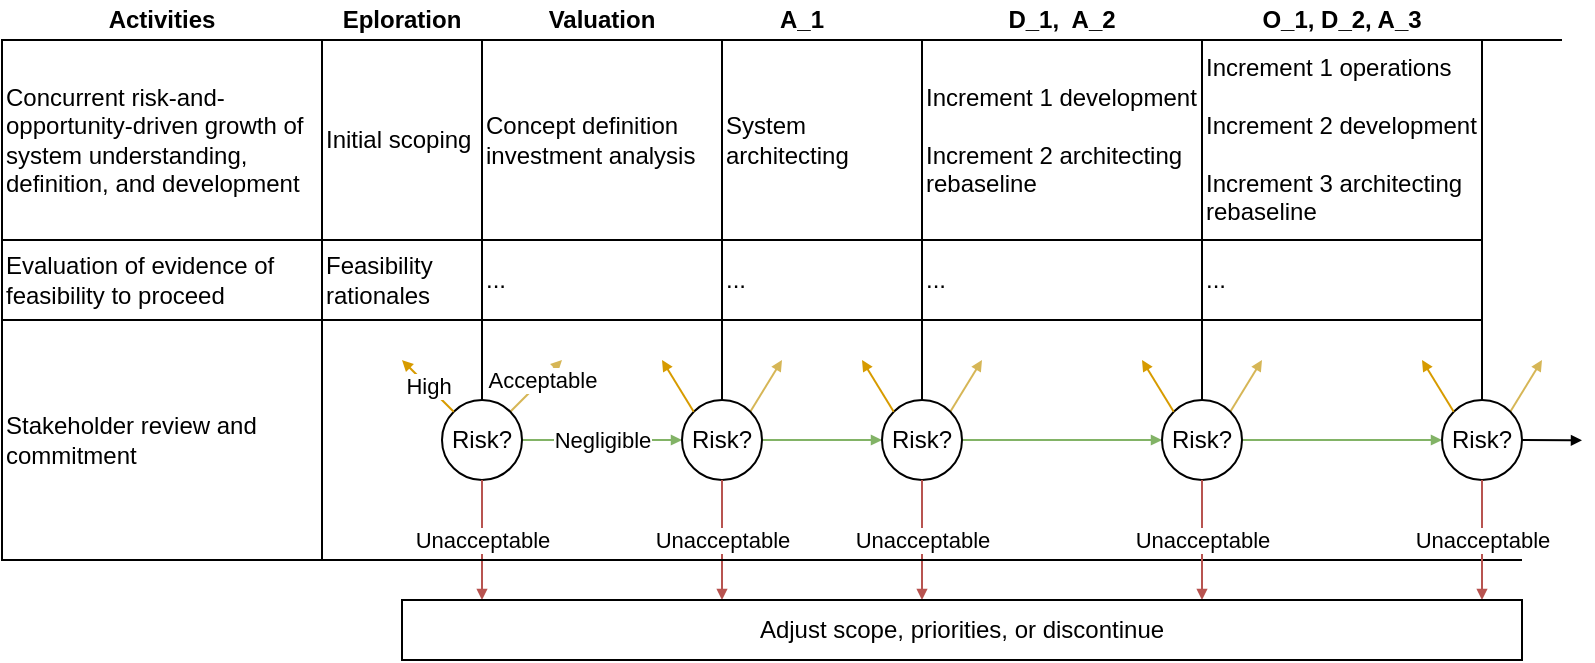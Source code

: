 <mxfile>
    <diagram id="T9uuaTeBy4bPSP1g8a4x" name="Page-1">
        <mxGraphModel dx="397" dy="244" grid="1" gridSize="10" guides="1" tooltips="1" connect="1" arrows="1" fold="1" page="1" pageScale="1" pageWidth="827" pageHeight="1169" background="#FFFFFF" math="0" shadow="0">
            <root>
                <mxCell id="0"/>
                <mxCell id="1" parent="0"/>
                <mxCell id="314" value="&lt;b&gt;Activities&lt;/b&gt;" style="rounded=0;whiteSpace=wrap;html=1;strokeColor=none;fillColor=none;" vertex="1" parent="1">
                    <mxGeometry y="20" width="160" height="20" as="geometry"/>
                </mxCell>
                <mxCell id="315" value="Concurrent risk-and-opportunity-driven growth of system understanding, definition, and development" style="rounded=0;whiteSpace=wrap;html=1;align=left;" vertex="1" parent="1">
                    <mxGeometry y="40" width="160" height="100" as="geometry"/>
                </mxCell>
                <mxCell id="316" value="Evaluation of evidence of feasibility to proceed" style="rounded=0;whiteSpace=wrap;html=1;align=left;" vertex="1" parent="1">
                    <mxGeometry y="140" width="160" height="40" as="geometry"/>
                </mxCell>
                <mxCell id="317" value="Stakeholder review and commitment" style="rounded=0;whiteSpace=wrap;html=1;align=left;" vertex="1" parent="1">
                    <mxGeometry y="180" width="160" height="120" as="geometry"/>
                </mxCell>
                <mxCell id="322" value="Acceptable" style="edgeStyle=none;html=1;exitX=1;exitY=0;exitDx=0;exitDy=0;endArrow=block;endFill=1;startSize=3;endSize=3;fillColor=#fff2cc;strokeColor=#d6b656;" edge="1" parent="1" source="318">
                    <mxGeometry x="0.227" relative="1" as="geometry">
                        <mxPoint x="274.142" y="225.858" as="sourcePoint"/>
                        <mxPoint x="280" y="200" as="targetPoint"/>
                        <mxPoint as="offset"/>
                    </mxGeometry>
                </mxCell>
                <mxCell id="330" style="edgeStyle=none;rounded=0;html=1;entryX=1;entryY=1;entryDx=0;entryDy=0;endArrow=none;endFill=0;startSize=3;endSize=3;exitX=0.5;exitY=0;exitDx=0;exitDy=0;" edge="1" parent="1" source="318" target="326">
                    <mxGeometry relative="1" as="geometry">
                        <mxPoint x="280" y="240" as="sourcePoint"/>
                        <mxPoint x="260" y="220.0" as="targetPoint"/>
                    </mxGeometry>
                </mxCell>
                <mxCell id="442" value="Negligible" style="edgeStyle=none;rounded=0;html=1;exitX=1;exitY=0.5;exitDx=0;exitDy=0;entryX=0;entryY=0.5;entryDx=0;entryDy=0;endArrow=block;endFill=1;startSize=3;endSize=3;fillColor=#d5e8d4;strokeColor=#82b366;" edge="1" parent="1" source="318" target="388">
                    <mxGeometry relative="1" as="geometry"/>
                </mxCell>
                <mxCell id="318" value="Risk?" style="ellipse;whiteSpace=wrap;html=1;fillColor=none;" vertex="1" parent="1">
                    <mxGeometry x="220" y="220" width="40" height="40" as="geometry"/>
                </mxCell>
                <mxCell id="320" value="High" style="endArrow=block;html=1;exitX=0;exitY=0;exitDx=0;exitDy=0;endFill=1;startSize=3;endSize=3;fillColor=#ffe6cc;strokeColor=#d79b00;" edge="1" parent="1" source="318">
                    <mxGeometry width="50" height="50" relative="1" as="geometry">
                        <mxPoint x="180" y="260" as="sourcePoint"/>
                        <mxPoint x="200" y="200" as="targetPoint"/>
                    </mxGeometry>
                </mxCell>
                <mxCell id="325" value="Initial scoping" style="rounded=0;whiteSpace=wrap;html=1;fillColor=none;align=left;" vertex="1" parent="1">
                    <mxGeometry x="160" y="40" width="80" height="100" as="geometry"/>
                </mxCell>
                <mxCell id="326" value="Feasibility rationales" style="rounded=0;whiteSpace=wrap;html=1;fillColor=none;align=left;" vertex="1" parent="1">
                    <mxGeometry x="160" y="140" width="80" height="40" as="geometry"/>
                </mxCell>
                <mxCell id="324" value="Unacceptable" style="edgeStyle=none;html=1;endArrow=block;endFill=1;startSize=3;endSize=3;exitX=0.5;exitY=1;exitDx=0;exitDy=0;fillColor=#f8cecc;strokeColor=#b85450;" edge="1" parent="1" source="318">
                    <mxGeometry relative="1" as="geometry">
                        <mxPoint x="260" y="260" as="sourcePoint"/>
                        <mxPoint x="240" y="320" as="targetPoint"/>
                    </mxGeometry>
                </mxCell>
                <mxCell id="344" value="Concept definition investment analysis" style="rounded=0;whiteSpace=wrap;html=1;fillColor=none;align=left;" vertex="1" parent="1">
                    <mxGeometry x="240" y="40" width="120" height="100" as="geometry"/>
                </mxCell>
                <mxCell id="345" value="..." style="rounded=0;whiteSpace=wrap;html=1;fillColor=none;align=left;" vertex="1" parent="1">
                    <mxGeometry x="240" y="140" width="120" height="40" as="geometry"/>
                </mxCell>
                <mxCell id="371" value="System architecting" style="rounded=0;whiteSpace=wrap;html=1;fillColor=none;align=left;" vertex="1" parent="1">
                    <mxGeometry x="360" y="40" width="100" height="100" as="geometry"/>
                </mxCell>
                <mxCell id="372" value="..." style="rounded=0;whiteSpace=wrap;html=1;fillColor=none;align=left;" vertex="1" parent="1">
                    <mxGeometry x="360" y="140" width="100" height="40" as="geometry"/>
                </mxCell>
                <mxCell id="379" value="Increment 1 development&lt;br&gt;&lt;br&gt;Increment 2 architecting rebaseline" style="rounded=0;whiteSpace=wrap;html=1;fillColor=none;align=left;" vertex="1" parent="1">
                    <mxGeometry x="460" y="40" width="140" height="100" as="geometry"/>
                </mxCell>
                <mxCell id="380" value="..." style="rounded=0;whiteSpace=wrap;html=1;fillColor=none;align=left;" vertex="1" parent="1">
                    <mxGeometry x="460" y="140" width="140" height="40" as="geometry"/>
                </mxCell>
                <mxCell id="387" value="" style="edgeStyle=none;html=1;exitX=1;exitY=0;exitDx=0;exitDy=0;endArrow=block;endFill=1;startSize=3;endSize=3;fillColor=#fff2cc;strokeColor=#d6b656;" edge="1" parent="1" source="388">
                    <mxGeometry x="0.227" relative="1" as="geometry">
                        <mxPoint x="394.142" y="225.858" as="sourcePoint"/>
                        <mxPoint x="390" y="200" as="targetPoint"/>
                        <mxPoint as="offset"/>
                    </mxGeometry>
                </mxCell>
                <mxCell id="395" style="edgeStyle=none;rounded=0;html=1;exitX=0.5;exitY=0;exitDx=0;exitDy=0;entryX=0;entryY=1;entryDx=0;entryDy=0;endArrow=none;endFill=0;startSize=3;endSize=3;" edge="1" parent="1" source="388" target="372">
                    <mxGeometry relative="1" as="geometry"/>
                </mxCell>
                <mxCell id="443" style="edgeStyle=none;rounded=0;html=1;exitX=1;exitY=0.5;exitDx=0;exitDy=0;entryX=0;entryY=0.5;entryDx=0;entryDy=0;endArrow=block;endFill=1;startSize=3;endSize=3;fillColor=#d5e8d4;strokeColor=#82b366;" edge="1" parent="1" source="388" target="392">
                    <mxGeometry relative="1" as="geometry"/>
                </mxCell>
                <mxCell id="388" value="Risk?" style="ellipse;whiteSpace=wrap;html=1;fillColor=none;" vertex="1" parent="1">
                    <mxGeometry x="340" y="220" width="40" height="40" as="geometry"/>
                </mxCell>
                <mxCell id="389" value="" style="endArrow=block;html=1;exitX=0;exitY=0;exitDx=0;exitDy=0;endFill=1;startSize=3;endSize=3;fillColor=#ffe6cc;strokeColor=#d79b00;" edge="1" parent="1" source="388">
                    <mxGeometry width="50" height="50" relative="1" as="geometry">
                        <mxPoint x="300" y="260" as="sourcePoint"/>
                        <mxPoint x="330" y="200" as="targetPoint"/>
                    </mxGeometry>
                </mxCell>
                <mxCell id="390" value="Unacceptable" style="edgeStyle=none;html=1;endArrow=block;endFill=1;startSize=3;endSize=3;exitX=0.5;exitY=1;exitDx=0;exitDy=0;fillColor=#f8cecc;strokeColor=#b85450;" edge="1" parent="1" source="388">
                    <mxGeometry relative="1" as="geometry">
                        <mxPoint x="380" y="260" as="sourcePoint"/>
                        <mxPoint x="360" y="320" as="targetPoint"/>
                    </mxGeometry>
                </mxCell>
                <mxCell id="391" value="" style="edgeStyle=none;html=1;exitX=1;exitY=0;exitDx=0;exitDy=0;endArrow=block;endFill=1;startSize=3;endSize=3;fillColor=#fff2cc;strokeColor=#d6b656;" edge="1" parent="1">
                    <mxGeometry x="0.227" relative="1" as="geometry">
                        <mxPoint x="474.142" y="225.858" as="sourcePoint"/>
                        <mxPoint x="490" y="200" as="targetPoint"/>
                        <mxPoint as="offset"/>
                    </mxGeometry>
                </mxCell>
                <mxCell id="396" style="edgeStyle=none;rounded=0;html=1;exitX=0.5;exitY=0;exitDx=0;exitDy=0;entryX=0;entryY=1;entryDx=0;entryDy=0;endArrow=none;endFill=0;startSize=3;endSize=3;" edge="1" parent="1" target="380">
                    <mxGeometry relative="1" as="geometry">
                        <mxPoint x="460" y="220" as="sourcePoint"/>
                    </mxGeometry>
                </mxCell>
                <mxCell id="444" style="edgeStyle=none;rounded=0;html=1;exitX=1;exitY=0.5;exitDx=0;exitDy=0;entryX=0;entryY=0.5;entryDx=0;entryDy=0;endArrow=block;endFill=1;startSize=3;endSize=3;fillColor=#d5e8d4;strokeColor=#82b366;" edge="1" parent="1" target="427">
                    <mxGeometry relative="1" as="geometry">
                        <mxPoint x="480" y="240" as="sourcePoint"/>
                    </mxGeometry>
                </mxCell>
                <mxCell id="392" value="Risk?" style="ellipse;whiteSpace=wrap;html=1;fillColor=none;" vertex="1" parent="1">
                    <mxGeometry x="440" y="220" width="40" height="40" as="geometry"/>
                </mxCell>
                <mxCell id="393" value="" style="endArrow=block;html=1;exitX=0;exitY=0;exitDx=0;exitDy=0;endFill=1;startSize=3;endSize=3;fillColor=#ffe6cc;strokeColor=#d79b00;" edge="1" parent="1" source="392">
                    <mxGeometry width="50" height="50" relative="1" as="geometry">
                        <mxPoint x="380" y="260" as="sourcePoint"/>
                        <mxPoint x="430" y="200" as="targetPoint"/>
                    </mxGeometry>
                </mxCell>
                <mxCell id="394" value="Unacceptable" style="edgeStyle=none;html=1;endArrow=block;endFill=1;startSize=3;endSize=3;exitX=0.5;exitY=1;exitDx=0;exitDy=0;fillColor=#f8cecc;strokeColor=#b85450;" edge="1" parent="1">
                    <mxGeometry relative="1" as="geometry">
                        <mxPoint x="460" y="260" as="sourcePoint"/>
                        <mxPoint x="460" y="320" as="targetPoint"/>
                    </mxGeometry>
                </mxCell>
                <mxCell id="404" value="" style="endArrow=none;html=1;rounded=0;startSize=3;endSize=3;exitX=1;exitY=1;exitDx=0;exitDy=0;" edge="1" parent="1" source="317">
                    <mxGeometry width="50" height="50" relative="1" as="geometry">
                        <mxPoint x="350" y="180" as="sourcePoint"/>
                        <mxPoint x="760" y="300" as="targetPoint"/>
                        <Array as="points">
                            <mxPoint x="460" y="300"/>
                        </Array>
                    </mxGeometry>
                </mxCell>
                <mxCell id="405" value="Increment 1 operations&lt;br&gt;&lt;br&gt;Increment 2 development&lt;br&gt;&lt;br&gt;Increment 3 architecting rebaseline" style="rounded=0;whiteSpace=wrap;html=1;fillColor=none;align=left;" vertex="1" parent="1">
                    <mxGeometry x="600" y="40" width="140" height="100" as="geometry"/>
                </mxCell>
                <mxCell id="406" value="..." style="rounded=0;whiteSpace=wrap;html=1;fillColor=none;align=left;" vertex="1" parent="1">
                    <mxGeometry x="600" y="140" width="140" height="40" as="geometry"/>
                </mxCell>
                <mxCell id="425" value="" style="edgeStyle=none;html=1;exitX=1;exitY=0;exitDx=0;exitDy=0;endArrow=block;endFill=1;startSize=3;endSize=3;fillColor=#fff2cc;strokeColor=#d6b656;" edge="1" parent="1" source="427">
                    <mxGeometry x="0.227" relative="1" as="geometry">
                        <mxPoint x="634.142" y="225.858" as="sourcePoint"/>
                        <mxPoint x="630" y="200" as="targetPoint"/>
                        <mxPoint as="offset"/>
                    </mxGeometry>
                </mxCell>
                <mxCell id="426" style="edgeStyle=none;rounded=0;html=1;exitX=0.5;exitY=0;exitDx=0;exitDy=0;entryX=0;entryY=1;entryDx=0;entryDy=0;endArrow=none;endFill=0;startSize=3;endSize=3;" edge="1" parent="1" source="427">
                    <mxGeometry relative="1" as="geometry">
                        <mxPoint x="600" y="180" as="targetPoint"/>
                    </mxGeometry>
                </mxCell>
                <mxCell id="445" style="edgeStyle=none;rounded=0;html=1;exitX=1;exitY=0.5;exitDx=0;exitDy=0;entryX=0;entryY=0.5;entryDx=0;entryDy=0;endArrow=block;endFill=1;startSize=3;endSize=3;fillColor=#d5e8d4;strokeColor=#82b366;" edge="1" parent="1" source="427" target="432">
                    <mxGeometry relative="1" as="geometry"/>
                </mxCell>
                <mxCell id="427" value="Risk?" style="ellipse;whiteSpace=wrap;html=1;fillColor=none;" vertex="1" parent="1">
                    <mxGeometry x="580" y="220" width="40" height="40" as="geometry"/>
                </mxCell>
                <mxCell id="428" value="" style="endArrow=block;html=1;exitX=0;exitY=0;exitDx=0;exitDy=0;endFill=1;startSize=3;endSize=3;fillColor=#ffe6cc;strokeColor=#d79b00;" edge="1" parent="1" source="427">
                    <mxGeometry width="50" height="50" relative="1" as="geometry">
                        <mxPoint x="540" y="260" as="sourcePoint"/>
                        <mxPoint x="570" y="200" as="targetPoint"/>
                    </mxGeometry>
                </mxCell>
                <mxCell id="429" value="Unacceptable" style="edgeStyle=none;html=1;endArrow=block;endFill=1;startSize=3;endSize=3;exitX=0.5;exitY=1;exitDx=0;exitDy=0;fillColor=#f8cecc;strokeColor=#b85450;" edge="1" parent="1" source="427">
                    <mxGeometry relative="1" as="geometry">
                        <mxPoint x="620" y="260" as="sourcePoint"/>
                        <mxPoint x="600" y="320" as="targetPoint"/>
                    </mxGeometry>
                </mxCell>
                <mxCell id="430" value="" style="edgeStyle=none;html=1;exitX=1;exitY=0;exitDx=0;exitDy=0;endArrow=block;endFill=1;startSize=3;endSize=3;fillColor=#fff2cc;strokeColor=#d6b656;" edge="1" parent="1" source="432">
                    <mxGeometry x="0.227" relative="1" as="geometry">
                        <mxPoint x="774.142" y="225.858" as="sourcePoint"/>
                        <mxPoint x="770" y="200" as="targetPoint"/>
                        <mxPoint as="offset"/>
                    </mxGeometry>
                </mxCell>
                <mxCell id="431" style="edgeStyle=none;rounded=0;html=1;exitX=0.5;exitY=0;exitDx=0;exitDy=0;entryX=0;entryY=1;entryDx=0;entryDy=0;endArrow=none;endFill=0;startSize=3;endSize=3;" edge="1" parent="1" source="432">
                    <mxGeometry relative="1" as="geometry">
                        <mxPoint x="740" y="180" as="targetPoint"/>
                    </mxGeometry>
                </mxCell>
                <mxCell id="446" style="edgeStyle=none;rounded=0;html=1;exitX=1;exitY=0.5;exitDx=0;exitDy=0;endArrow=block;endFill=1;startSize=3;endSize=3;" edge="1" parent="1" source="432">
                    <mxGeometry relative="1" as="geometry">
                        <mxPoint x="790" y="240.167" as="targetPoint"/>
                    </mxGeometry>
                </mxCell>
                <mxCell id="432" value="Risk?" style="ellipse;whiteSpace=wrap;html=1;fillColor=none;" vertex="1" parent="1">
                    <mxGeometry x="720" y="220" width="40" height="40" as="geometry"/>
                </mxCell>
                <mxCell id="433" value="" style="endArrow=block;html=1;exitX=0;exitY=0;exitDx=0;exitDy=0;endFill=1;startSize=3;endSize=3;fillColor=#ffe6cc;strokeColor=#d79b00;" edge="1" parent="1" source="432">
                    <mxGeometry width="50" height="50" relative="1" as="geometry">
                        <mxPoint x="680" y="260" as="sourcePoint"/>
                        <mxPoint x="710" y="200" as="targetPoint"/>
                    </mxGeometry>
                </mxCell>
                <mxCell id="434" value="Unacceptable" style="edgeStyle=none;html=1;endArrow=block;endFill=1;startSize=3;endSize=3;exitX=0.5;exitY=1;exitDx=0;exitDy=0;fillColor=#f8cecc;strokeColor=#b85450;" edge="1" parent="1" source="432">
                    <mxGeometry relative="1" as="geometry">
                        <mxPoint x="760" y="260" as="sourcePoint"/>
                        <mxPoint x="740" y="320" as="targetPoint"/>
                    </mxGeometry>
                </mxCell>
                <mxCell id="436" value="" style="endArrow=none;html=1;rounded=0;startSize=3;endSize=3;exitX=1;exitY=0;exitDx=0;exitDy=0;" edge="1" parent="1" source="405">
                    <mxGeometry width="50" height="50" relative="1" as="geometry">
                        <mxPoint x="410" y="210" as="sourcePoint"/>
                        <mxPoint x="780" y="40" as="targetPoint"/>
                    </mxGeometry>
                </mxCell>
                <mxCell id="437" value="&lt;b&gt;Eploration&lt;/b&gt;" style="rounded=0;whiteSpace=wrap;html=1;strokeColor=none;fillColor=none;" vertex="1" parent="1">
                    <mxGeometry x="160" y="20" width="80" height="20" as="geometry"/>
                </mxCell>
                <mxCell id="438" value="&lt;b&gt;Valuation&lt;/b&gt;" style="rounded=0;whiteSpace=wrap;html=1;strokeColor=none;fillColor=none;" vertex="1" parent="1">
                    <mxGeometry x="240" y="20" width="120" height="20" as="geometry"/>
                </mxCell>
                <mxCell id="439" value="&lt;b&gt;A_1&lt;/b&gt;" style="rounded=0;whiteSpace=wrap;html=1;strokeColor=none;fillColor=none;" vertex="1" parent="1">
                    <mxGeometry x="360" y="20" width="80" height="20" as="geometry"/>
                </mxCell>
                <mxCell id="440" value="&lt;b&gt;D_1,&amp;nbsp; A_2&lt;/b&gt;" style="rounded=0;whiteSpace=wrap;html=1;strokeColor=none;fillColor=none;" vertex="1" parent="1">
                    <mxGeometry x="460" y="20" width="140" height="20" as="geometry"/>
                </mxCell>
                <mxCell id="441" value="&lt;b&gt;O_1, D_2, A_3&lt;/b&gt;" style="rounded=0;whiteSpace=wrap;html=1;strokeColor=none;fillColor=none;" vertex="1" parent="1">
                    <mxGeometry x="600" y="20" width="140" height="20" as="geometry"/>
                </mxCell>
                <mxCell id="447" value="Adjust scope, priorities, or discontinue" style="rounded=0;whiteSpace=wrap;html=1;fillColor=none;" vertex="1" parent="1">
                    <mxGeometry x="200" y="320" width="560" height="30" as="geometry"/>
                </mxCell>
            </root>
        </mxGraphModel>
    </diagram>
</mxfile>
